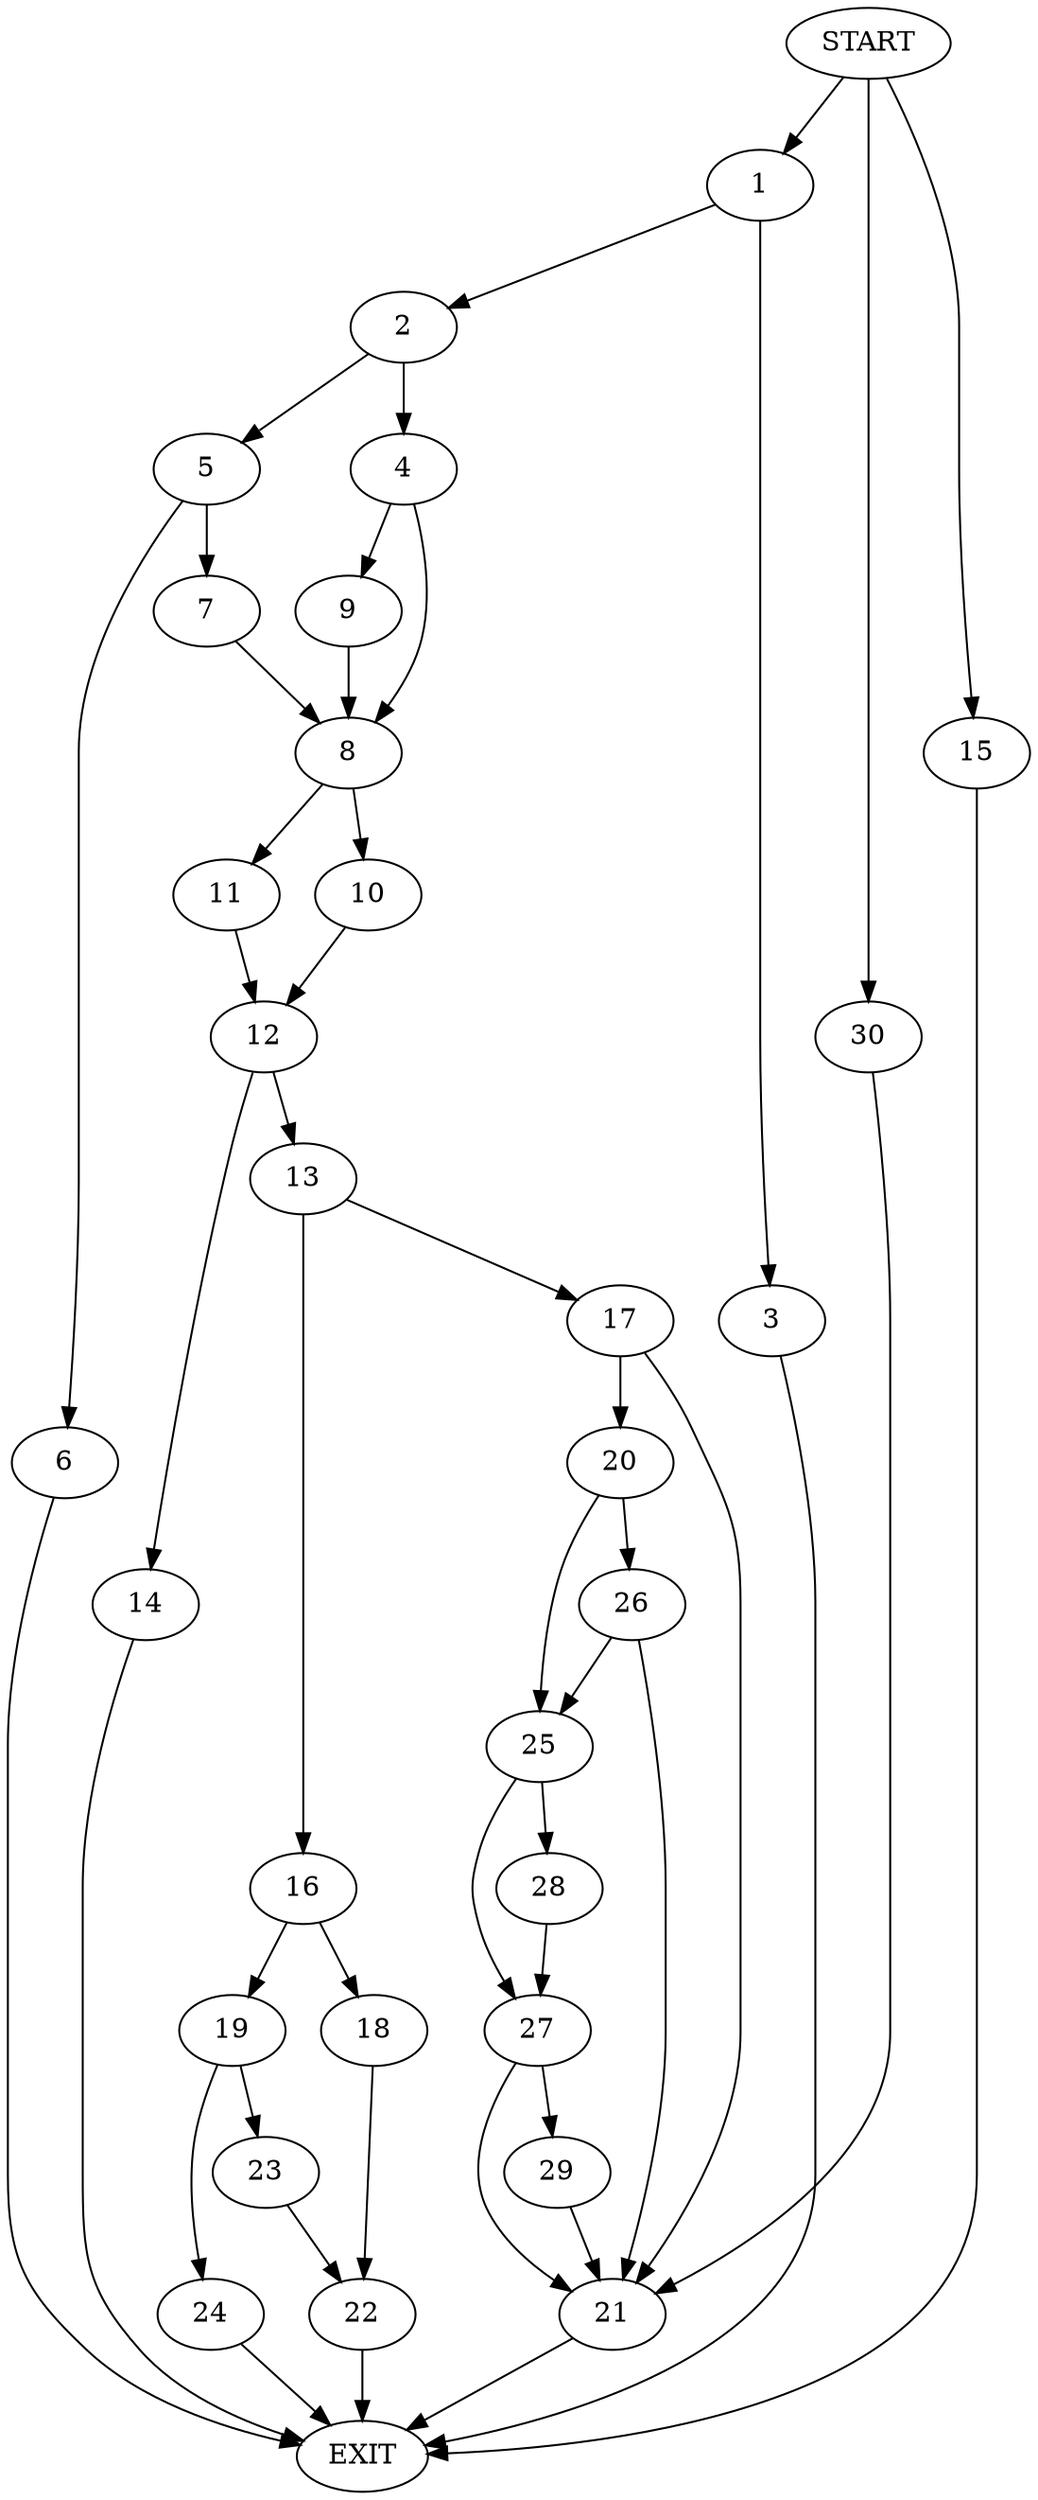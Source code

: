 digraph {
0 [label="START"]
31 [label="EXIT"]
0 -> 1
1 -> 2
1 -> 3
3 -> 31
2 -> 4
2 -> 5
5 -> 6
5 -> 7
4 -> 8
4 -> 9
6 -> 31
7 -> 8
8 -> 10
8 -> 11
9 -> 8
10 -> 12
11 -> 12
12 -> 13
12 -> 14
0 -> 15
15 -> 31
14 -> 31
13 -> 16
13 -> 17
16 -> 18
16 -> 19
17 -> 20
17 -> 21
18 -> 22
19 -> 23
19 -> 24
22 -> 31
24 -> 31
23 -> 22
21 -> 31
20 -> 25
20 -> 26
26 -> 25
26 -> 21
25 -> 27
25 -> 28
28 -> 27
27 -> 29
27 -> 21
29 -> 21
0 -> 30
30 -> 21
}
